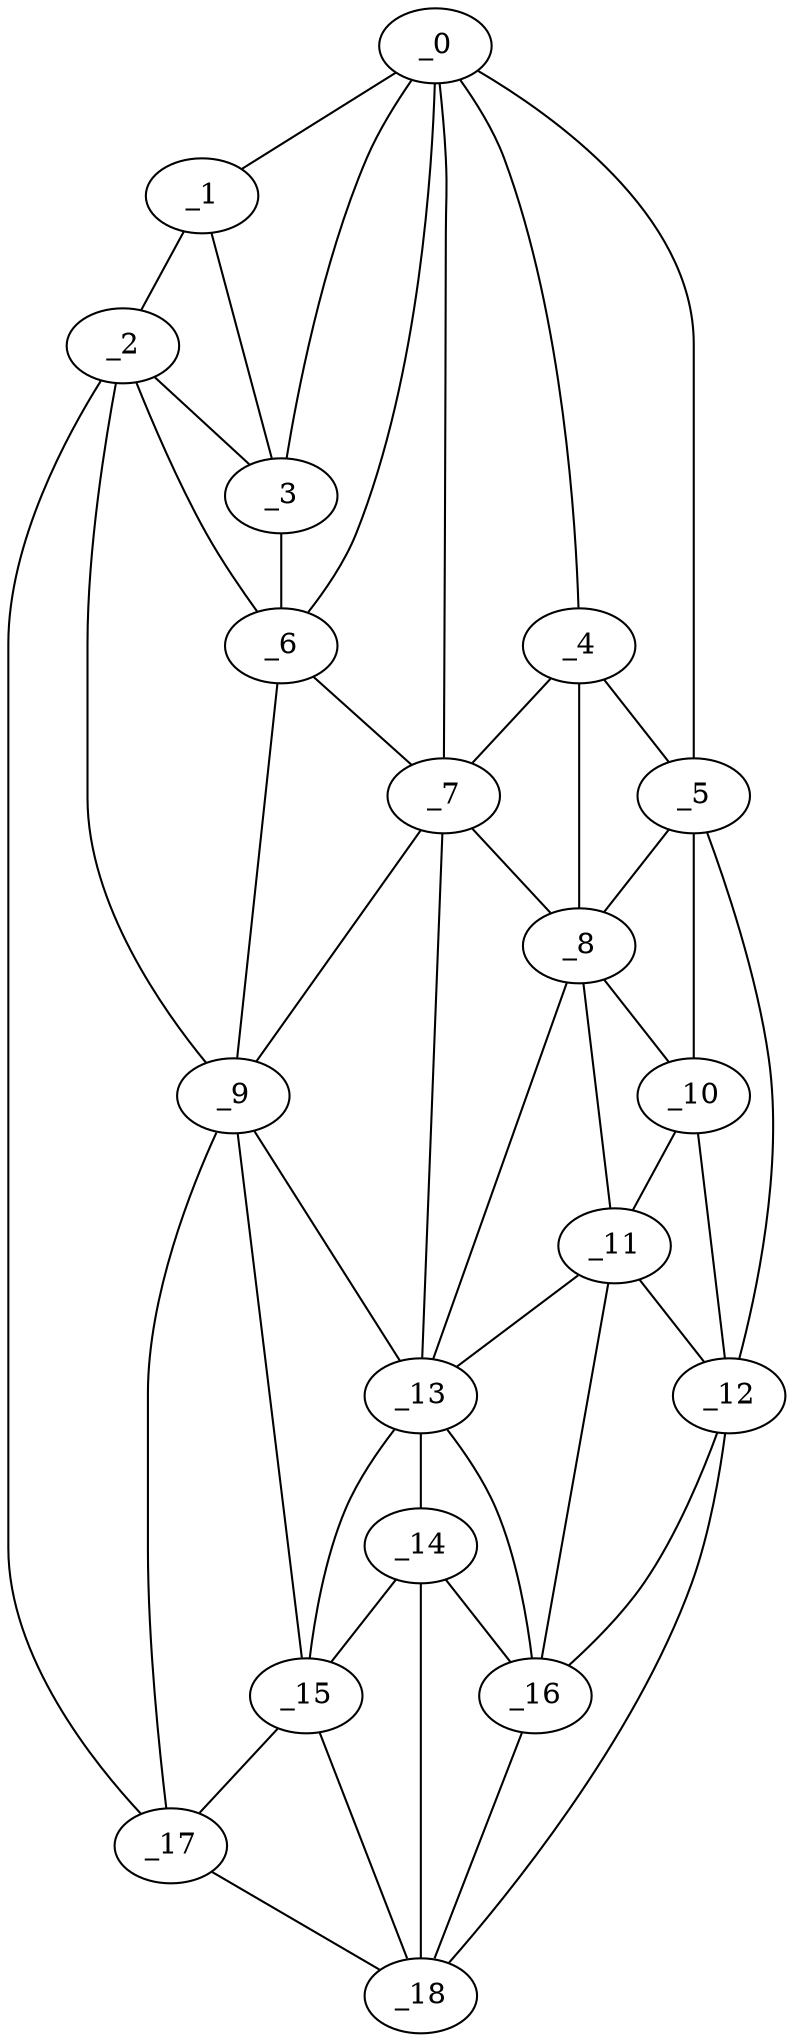 graph "obj55__195.gxl" {
	_0	 [x=15,
		y=43];
	_1	 [x=16,
		y=15];
	_0 -- _1	 [valence=1];
	_3	 [x=26,
		y=14];
	_0 -- _3	 [valence=2];
	_4	 [x=35,
		y=74];
	_0 -- _4	 [valence=2];
	_5	 [x=35,
		y=85];
	_0 -- _5	 [valence=1];
	_6	 [x=41,
		y=12];
	_0 -- _6	 [valence=1];
	_7	 [x=52,
		y=16];
	_0 -- _7	 [valence=1];
	_2	 [x=24,
		y=4];
	_1 -- _2	 [valence=1];
	_1 -- _3	 [valence=1];
	_2 -- _3	 [valence=1];
	_2 -- _6	 [valence=2];
	_9	 [x=66,
		y=14];
	_2 -- _9	 [valence=2];
	_17	 [x=114,
		y=13];
	_2 -- _17	 [valence=1];
	_3 -- _6	 [valence=2];
	_4 -- _5	 [valence=2];
	_4 -- _7	 [valence=2];
	_8	 [x=55,
		y=77];
	_4 -- _8	 [valence=2];
	_5 -- _8	 [valence=2];
	_10	 [x=67,
		y=87];
	_5 -- _10	 [valence=1];
	_12	 [x=72,
		y=96];
	_5 -- _12	 [valence=1];
	_6 -- _7	 [valence=2];
	_6 -- _9	 [valence=2];
	_7 -- _8	 [valence=1];
	_7 -- _9	 [valence=2];
	_13	 [x=76,
		y=17];
	_7 -- _13	 [valence=2];
	_8 -- _10	 [valence=2];
	_11	 [x=69,
		y=79];
	_8 -- _11	 [valence=2];
	_8 -- _13	 [valence=1];
	_9 -- _13	 [valence=2];
	_15	 [x=98,
		y=15];
	_9 -- _15	 [valence=2];
	_9 -- _17	 [valence=2];
	_10 -- _11	 [valence=1];
	_10 -- _12	 [valence=2];
	_11 -- _12	 [valence=1];
	_11 -- _13	 [valence=2];
	_16	 [x=107,
		y=48];
	_11 -- _16	 [valence=1];
	_12 -- _16	 [valence=1];
	_18	 [x=114,
		y=42];
	_12 -- _18	 [valence=1];
	_14	 [x=91,
		y=20];
	_13 -- _14	 [valence=2];
	_13 -- _15	 [valence=2];
	_13 -- _16	 [valence=2];
	_14 -- _15	 [valence=2];
	_14 -- _16	 [valence=2];
	_14 -- _18	 [valence=2];
	_15 -- _17	 [valence=2];
	_15 -- _18	 [valence=1];
	_16 -- _18	 [valence=1];
	_17 -- _18	 [valence=1];
}
